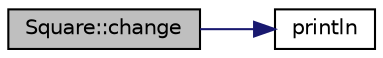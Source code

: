 digraph "Square::change"
{
 // INTERACTIVE_SVG=YES
 // LATEX_PDF_SIZE
  bgcolor="transparent";
  edge [fontname="Helvetica",fontsize="10",labelfontname="Helvetica",labelfontsize="10"];
  node [fontname="Helvetica",fontsize="10",shape=record];
  rankdir="LR";
  Node1 [label="Square::change",height=0.2,width=0.4,color="black", fillcolor="grey75", style="filled", fontcolor="black",tooltip="implementation of the method for changing the graphic primitive \"Square\""];
  Node1 -> Node2 [color="midnightblue",fontsize="10",style="solid",fontname="Helvetica"];
  Node2 [label="println",height=0.2,width=0.4,color="black",URL="$d1/d1f/editor_8cpp.html#a7187bd2506b183203982bbb35c73483b",tooltip="Utility function for printing messages using <fmt> library plus new line character."];
}
